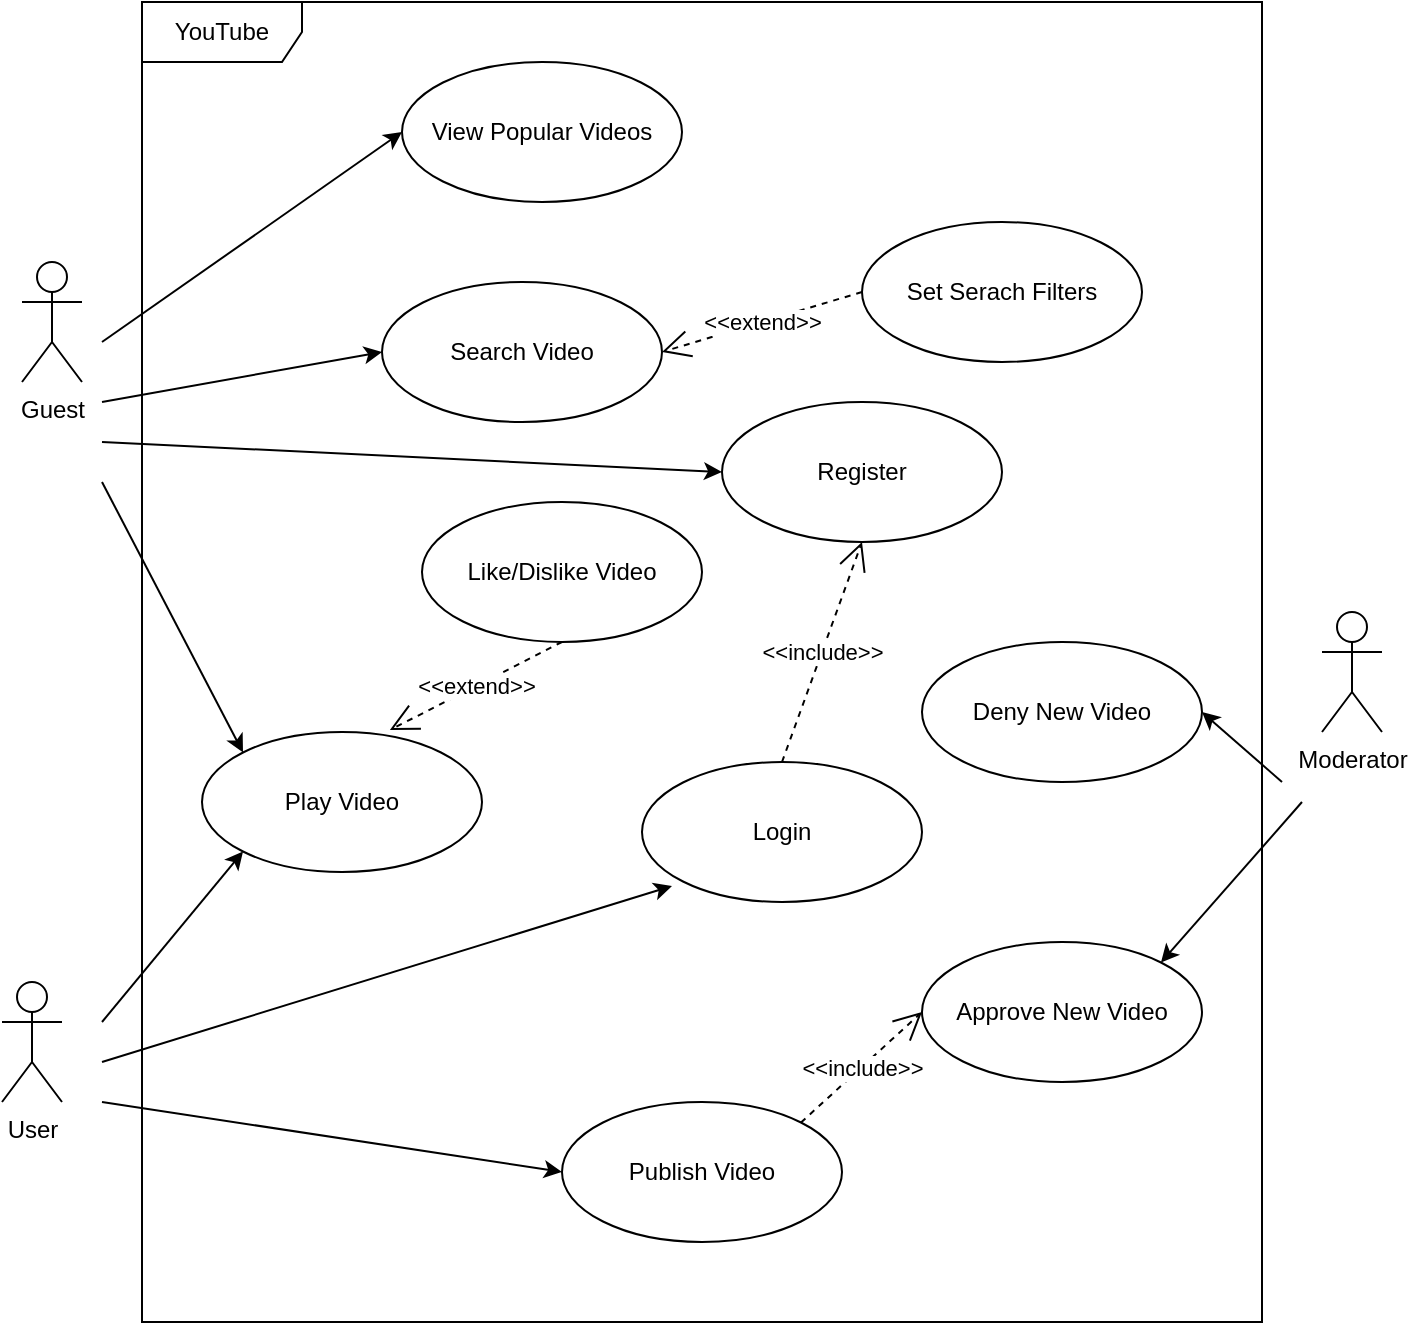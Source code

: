 <mxfile version="20.8.23" type="github" pages="2">
  <diagram name="Use Case" id="kKz40jM0O3g3SgWzmov4">
    <mxGraphModel dx="954" dy="675" grid="1" gridSize="10" guides="1" tooltips="1" connect="1" arrows="1" fold="1" page="1" pageScale="1" pageWidth="827" pageHeight="1169" math="0" shadow="0">
      <root>
        <mxCell id="0" />
        <mxCell id="1" parent="0" />
        <mxCell id="w2alraYmH5xoED8N3jX8-1" value="Guest" style="shape=umlActor;verticalLabelPosition=bottom;verticalAlign=top;html=1;" parent="1" vertex="1">
          <mxGeometry x="120" y="140" width="30" height="60" as="geometry" />
        </mxCell>
        <mxCell id="w2alraYmH5xoED8N3jX8-2" value="Moderator" style="shape=umlActor;verticalLabelPosition=bottom;verticalAlign=top;html=1;" parent="1" vertex="1">
          <mxGeometry x="770" y="315" width="30" height="60" as="geometry" />
        </mxCell>
        <mxCell id="w2alraYmH5xoED8N3jX8-3" value="User" style="shape=umlActor;verticalLabelPosition=bottom;verticalAlign=top;html=1;" parent="1" vertex="1">
          <mxGeometry x="110" y="500" width="30" height="60" as="geometry" />
        </mxCell>
        <mxCell id="w2alraYmH5xoED8N3jX8-4" value="View Popular Videos" style="ellipse;whiteSpace=wrap;html=1;" parent="1" vertex="1">
          <mxGeometry x="310" y="40" width="140" height="70" as="geometry" />
        </mxCell>
        <mxCell id="w2alraYmH5xoED8N3jX8-5" value="Register" style="ellipse;whiteSpace=wrap;html=1;" parent="1" vertex="1">
          <mxGeometry x="470" y="210" width="140" height="70" as="geometry" />
        </mxCell>
        <mxCell id="w2alraYmH5xoED8N3jX8-6" value="Login" style="ellipse;whiteSpace=wrap;html=1;" parent="1" vertex="1">
          <mxGeometry x="430" y="390" width="140" height="70" as="geometry" />
        </mxCell>
        <mxCell id="w2alraYmH5xoED8N3jX8-7" value="" style="endArrow=classic;html=1;rounded=0;entryX=0;entryY=0.5;entryDx=0;entryDy=0;" parent="1" target="w2alraYmH5xoED8N3jX8-4" edge="1">
          <mxGeometry width="50" height="50" relative="1" as="geometry">
            <mxPoint x="160" y="180" as="sourcePoint" />
            <mxPoint x="530" y="190" as="targetPoint" />
          </mxGeometry>
        </mxCell>
        <mxCell id="w2alraYmH5xoED8N3jX8-8" value="Search Video" style="ellipse;whiteSpace=wrap;html=1;" parent="1" vertex="1">
          <mxGeometry x="300" y="150" width="140" height="70" as="geometry" />
        </mxCell>
        <mxCell id="w2alraYmH5xoED8N3jX8-9" value="" style="endArrow=classic;html=1;rounded=0;entryX=0;entryY=0.5;entryDx=0;entryDy=0;" parent="1" target="w2alraYmH5xoED8N3jX8-8" edge="1">
          <mxGeometry width="50" height="50" relative="1" as="geometry">
            <mxPoint x="160" y="210" as="sourcePoint" />
            <mxPoint x="240" y="190" as="targetPoint" />
          </mxGeometry>
        </mxCell>
        <mxCell id="w2alraYmH5xoED8N3jX8-10" value="" style="endArrow=classic;html=1;rounded=0;entryX=0;entryY=0.5;entryDx=0;entryDy=0;" parent="1" target="w2alraYmH5xoED8N3jX8-5" edge="1">
          <mxGeometry width="50" height="50" relative="1" as="geometry">
            <mxPoint x="160" y="230" as="sourcePoint" />
            <mxPoint x="300" y="265" as="targetPoint" />
          </mxGeometry>
        </mxCell>
        <mxCell id="w2alraYmH5xoED8N3jX8-11" value="&amp;lt;&amp;lt;include&amp;gt;&amp;gt;" style="endArrow=open;endSize=12;dashed=1;html=1;rounded=0;exitX=0.5;exitY=0;exitDx=0;exitDy=0;entryX=0.5;entryY=1;entryDx=0;entryDy=0;" parent="1" source="w2alraYmH5xoED8N3jX8-6" target="w2alraYmH5xoED8N3jX8-5" edge="1">
          <mxGeometry width="160" relative="1" as="geometry">
            <mxPoint x="390" y="420" as="sourcePoint" />
            <mxPoint x="550" y="420" as="targetPoint" />
          </mxGeometry>
        </mxCell>
        <mxCell id="w2alraYmH5xoED8N3jX8-12" value="" style="endArrow=classic;html=1;rounded=0;entryX=0.107;entryY=0.886;entryDx=0;entryDy=0;entryPerimeter=0;" parent="1" target="w2alraYmH5xoED8N3jX8-6" edge="1">
          <mxGeometry width="50" height="50" relative="1" as="geometry">
            <mxPoint x="160" y="540" as="sourcePoint" />
            <mxPoint x="320" y="365" as="targetPoint" />
          </mxGeometry>
        </mxCell>
        <mxCell id="w2alraYmH5xoED8N3jX8-13" value="Publish Video" style="ellipse;whiteSpace=wrap;html=1;" parent="1" vertex="1">
          <mxGeometry x="390" y="560" width="140" height="70" as="geometry" />
        </mxCell>
        <mxCell id="w2alraYmH5xoED8N3jX8-14" value="" style="endArrow=classic;html=1;rounded=0;entryX=0;entryY=0.5;entryDx=0;entryDy=0;" parent="1" target="w2alraYmH5xoED8N3jX8-13" edge="1">
          <mxGeometry width="50" height="50" relative="1" as="geometry">
            <mxPoint x="160" y="560" as="sourcePoint" />
            <mxPoint x="420" y="495" as="targetPoint" />
          </mxGeometry>
        </mxCell>
        <mxCell id="w2alraYmH5xoED8N3jX8-15" value="Approve New Video" style="ellipse;whiteSpace=wrap;html=1;" parent="1" vertex="1">
          <mxGeometry x="570" y="480" width="140" height="70" as="geometry" />
        </mxCell>
        <mxCell id="w2alraYmH5xoED8N3jX8-16" value="Deny New Video" style="ellipse;whiteSpace=wrap;html=1;" parent="1" vertex="1">
          <mxGeometry x="570" y="330" width="140" height="70" as="geometry" />
        </mxCell>
        <mxCell id="w2alraYmH5xoED8N3jX8-18" value="" style="endArrow=classic;html=1;rounded=0;entryX=1;entryY=0;entryDx=0;entryDy=0;" parent="1" target="w2alraYmH5xoED8N3jX8-15" edge="1">
          <mxGeometry width="50" height="50" relative="1" as="geometry">
            <mxPoint x="760" y="410" as="sourcePoint" />
            <mxPoint x="420" y="485" as="targetPoint" />
          </mxGeometry>
        </mxCell>
        <mxCell id="w2alraYmH5xoED8N3jX8-19" value="&amp;lt;&amp;lt;include&amp;gt;&amp;gt;" style="endArrow=open;endSize=12;dashed=1;html=1;rounded=0;exitX=1;exitY=0;exitDx=0;exitDy=0;entryX=0;entryY=0.5;entryDx=0;entryDy=0;" parent="1" source="w2alraYmH5xoED8N3jX8-13" target="w2alraYmH5xoED8N3jX8-15" edge="1">
          <mxGeometry width="160" relative="1" as="geometry">
            <mxPoint x="490" y="450" as="sourcePoint" />
            <mxPoint x="390" y="400" as="targetPoint" />
          </mxGeometry>
        </mxCell>
        <mxCell id="w2alraYmH5xoED8N3jX8-20" value="Set Serach Filters" style="ellipse;whiteSpace=wrap;html=1;" parent="1" vertex="1">
          <mxGeometry x="540" y="120" width="140" height="70" as="geometry" />
        </mxCell>
        <mxCell id="w2alraYmH5xoED8N3jX8-21" value="&amp;lt;&amp;lt;extend&amp;gt;&amp;gt;" style="endArrow=open;endSize=12;dashed=1;html=1;rounded=0;exitX=0;exitY=0.5;exitDx=0;exitDy=0;entryX=1;entryY=0.5;entryDx=0;entryDy=0;" parent="1" source="w2alraYmH5xoED8N3jX8-20" target="w2alraYmH5xoED8N3jX8-8" edge="1">
          <mxGeometry width="160" relative="1" as="geometry">
            <mxPoint x="490" y="450" as="sourcePoint" />
            <mxPoint x="390" y="400" as="targetPoint" />
          </mxGeometry>
        </mxCell>
        <mxCell id="w2alraYmH5xoED8N3jX8-22" value="" style="endArrow=classic;html=1;rounded=0;entryX=1;entryY=0.5;entryDx=0;entryDy=0;" parent="1" target="w2alraYmH5xoED8N3jX8-16" edge="1">
          <mxGeometry width="50" height="50" relative="1" as="geometry">
            <mxPoint x="750" y="400" as="sourcePoint" />
            <mxPoint x="739" y="535" as="targetPoint" />
          </mxGeometry>
        </mxCell>
        <mxCell id="w2alraYmH5xoED8N3jX8-23" value="Like/Dislike Video" style="ellipse;whiteSpace=wrap;html=1;" parent="1" vertex="1">
          <mxGeometry x="320" y="260" width="140" height="70" as="geometry" />
        </mxCell>
        <mxCell id="w2alraYmH5xoED8N3jX8-24" value="Play Video" style="ellipse;whiteSpace=wrap;html=1;" parent="1" vertex="1">
          <mxGeometry x="210" y="375" width="140" height="70" as="geometry" />
        </mxCell>
        <mxCell id="w2alraYmH5xoED8N3jX8-25" value="" style="endArrow=classic;html=1;rounded=0;entryX=0;entryY=1;entryDx=0;entryDy=0;" parent="1" target="w2alraYmH5xoED8N3jX8-24" edge="1">
          <mxGeometry width="50" height="50" relative="1" as="geometry">
            <mxPoint x="160" y="520" as="sourcePoint" />
            <mxPoint x="424" y="435" as="targetPoint" />
          </mxGeometry>
        </mxCell>
        <mxCell id="w2alraYmH5xoED8N3jX8-26" value="" style="endArrow=classic;html=1;rounded=0;entryX=0;entryY=0;entryDx=0;entryDy=0;" parent="1" target="w2alraYmH5xoED8N3jX8-24" edge="1">
          <mxGeometry width="50" height="50" relative="1" as="geometry">
            <mxPoint x="160" y="250" as="sourcePoint" />
            <mxPoint x="354" y="400" as="targetPoint" />
          </mxGeometry>
        </mxCell>
        <mxCell id="w2alraYmH5xoED8N3jX8-28" value="&amp;lt;&amp;lt;extend&amp;gt;&amp;gt;" style="endArrow=open;endSize=12;dashed=1;html=1;rounded=0;exitX=0.5;exitY=1;exitDx=0;exitDy=0;entryX=0.671;entryY=-0.014;entryDx=0;entryDy=0;entryPerimeter=0;" parent="1" source="w2alraYmH5xoED8N3jX8-23" target="w2alraYmH5xoED8N3jX8-24" edge="1">
          <mxGeometry width="160" relative="1" as="geometry">
            <mxPoint x="550" y="165" as="sourcePoint" />
            <mxPoint x="450" y="195" as="targetPoint" />
          </mxGeometry>
        </mxCell>
        <mxCell id="w2alraYmH5xoED8N3jX8-29" value="YouTube" style="shape=umlFrame;whiteSpace=wrap;html=1;pointerEvents=0;width=80;height=30;" parent="1" vertex="1">
          <mxGeometry x="180" y="10" width="560" height="660" as="geometry" />
        </mxCell>
      </root>
    </mxGraphModel>
  </diagram>
  <diagram id="yUOKO2CroPijk6qew7Xr" name="Classes">
    <mxGraphModel dx="954" dy="675" grid="1" gridSize="10" guides="1" tooltips="1" connect="1" arrows="1" fold="1" page="1" pageScale="1" pageWidth="827" pageHeight="1169" math="0" shadow="0">
      <root>
        <mxCell id="0" />
        <mxCell id="1" parent="0" />
        <mxCell id="qO4vvVn3k6_E3csfropo-20" value="" style="group" vertex="1" connectable="0" parent="1">
          <mxGeometry x="50" y="100" width="400" height="380" as="geometry" />
        </mxCell>
        <mxCell id="qO4vvVn3k6_E3csfropo-1" value="Use" style="endArrow=open;endSize=12;dashed=1;html=1;rounded=0;" edge="1" parent="qO4vvVn3k6_E3csfropo-20">
          <mxGeometry width="160" relative="1" as="geometry">
            <mxPoint x="30" y="270" as="sourcePoint" />
            <mxPoint x="190" y="270" as="targetPoint" />
          </mxGeometry>
        </mxCell>
        <mxCell id="qO4vvVn3k6_E3csfropo-2" value="" style="endArrow=none;html=1;edgeStyle=orthogonalEdgeStyle;rounded=0;" edge="1" parent="qO4vvVn3k6_E3csfropo-20">
          <mxGeometry relative="1" as="geometry">
            <mxPoint x="30" y="79" as="sourcePoint" />
            <mxPoint x="190" y="79" as="targetPoint" />
          </mxGeometry>
        </mxCell>
        <mxCell id="qO4vvVn3k6_E3csfropo-3" value="parent" style="edgeLabel;resizable=0;html=1;align=left;verticalAlign=bottom;" connectable="0" vertex="1" parent="qO4vvVn3k6_E3csfropo-2">
          <mxGeometry x="-1" relative="1" as="geometry" />
        </mxCell>
        <mxCell id="qO4vvVn3k6_E3csfropo-4" value="child" style="edgeLabel;resizable=0;html=1;align=right;verticalAlign=bottom;" connectable="0" vertex="1" parent="qO4vvVn3k6_E3csfropo-2">
          <mxGeometry x="1" relative="1" as="geometry" />
        </mxCell>
        <mxCell id="qO4vvVn3k6_E3csfropo-5" value="1" style="endArrow=open;html=1;endSize=12;startArrow=diamondThin;startSize=14;startFill=0;edgeStyle=orthogonalEdgeStyle;align=left;verticalAlign=bottom;rounded=0;" edge="1" parent="qO4vvVn3k6_E3csfropo-20">
          <mxGeometry x="-1" y="3" relative="1" as="geometry">
            <mxPoint x="30" y="220" as="sourcePoint" />
            <mxPoint x="190" y="220" as="targetPoint" />
          </mxGeometry>
        </mxCell>
        <mxCell id="qO4vvVn3k6_E3csfropo-6" value="1" style="endArrow=open;html=1;endSize=12;startArrow=diamondThin;startSize=14;startFill=1;edgeStyle=orthogonalEdgeStyle;align=left;verticalAlign=bottom;rounded=0;" edge="1" parent="qO4vvVn3k6_E3csfropo-20">
          <mxGeometry x="-1" y="3" relative="1" as="geometry">
            <mxPoint x="30" y="189.5" as="sourcePoint" />
            <mxPoint x="190" y="189.5" as="targetPoint" />
          </mxGeometry>
        </mxCell>
        <mxCell id="qO4vvVn3k6_E3csfropo-7" value="Extends" style="endArrow=block;endSize=16;endFill=0;html=1;rounded=0;" edge="1" parent="qO4vvVn3k6_E3csfropo-20">
          <mxGeometry width="160" relative="1" as="geometry">
            <mxPoint x="30" y="320" as="sourcePoint" />
            <mxPoint x="190" y="320" as="targetPoint" />
          </mxGeometry>
        </mxCell>
        <mxCell id="qO4vvVn3k6_E3csfropo-8" value="" style="endArrow=block;startArrow=block;endFill=1;startFill=1;html=1;rounded=0;" edge="1" parent="qO4vvVn3k6_E3csfropo-20">
          <mxGeometry width="160" relative="1" as="geometry">
            <mxPoint x="30" y="129" as="sourcePoint" />
            <mxPoint x="190" y="129" as="targetPoint" />
          </mxGeometry>
        </mxCell>
        <mxCell id="qO4vvVn3k6_E3csfropo-10" value="" style="endArrow=block;dashed=1;endFill=0;endSize=12;html=1;rounded=0;" edge="1" parent="qO4vvVn3k6_E3csfropo-20">
          <mxGeometry width="160" relative="1" as="geometry">
            <mxPoint x="30" y="350" as="sourcePoint" />
            <mxPoint x="190" y="350" as="targetPoint" />
          </mxGeometry>
        </mxCell>
        <mxCell id="qO4vvVn3k6_E3csfropo-11" value="" style="endArrow=open;endFill=1;endSize=12;html=1;rounded=0;" edge="1" parent="qO4vvVn3k6_E3csfropo-20">
          <mxGeometry width="160" relative="1" as="geometry">
            <mxPoint x="30" y="99" as="sourcePoint" />
            <mxPoint x="190" y="99" as="targetPoint" />
          </mxGeometry>
        </mxCell>
        <mxCell id="qO4vvVn3k6_E3csfropo-13" value="Relationship Types" style="shape=umlFrame;whiteSpace=wrap;html=1;pointerEvents=0;width=130;height=40;" vertex="1" parent="qO4vvVn3k6_E3csfropo-20">
          <mxGeometry width="400" height="380" as="geometry" />
        </mxCell>
        <mxCell id="qO4vvVn3k6_E3csfropo-15" value="звʼязки асоціативні, &lt;br&gt;кількісний звʼязок&lt;br&gt;між двома класами" style="text;html=1;align=center;verticalAlign=middle;resizable=0;points=[];autosize=1;strokeColor=none;fillColor=none;" vertex="1" parent="qO4vvVn3k6_E3csfropo-20">
          <mxGeometry x="210" y="70" width="140" height="60" as="geometry" />
        </mxCell>
        <mxCell id="qO4vvVn3k6_E3csfropo-17" value="звʼязок композиції &lt;br&gt;та&lt;br&gt;агрегації обʼєктів" style="text;html=1;align=center;verticalAlign=middle;resizable=0;points=[];autosize=1;strokeColor=none;fillColor=none;" vertex="1" parent="qO4vvVn3k6_E3csfropo-20">
          <mxGeometry x="215" y="170" width="130" height="60" as="geometry" />
        </mxCell>
        <mxCell id="qO4vvVn3k6_E3csfropo-18" value="звʼязок наслідування &lt;br&gt;або &lt;br&gt;реалізація інтерфейсу" style="text;html=1;align=center;verticalAlign=middle;resizable=0;points=[];autosize=1;strokeColor=none;fillColor=none;" vertex="1" parent="qO4vvVn3k6_E3csfropo-20">
          <mxGeometry x="215" y="300" width="150" height="60" as="geometry" />
        </mxCell>
        <mxCell id="qO4vvVn3k6_E3csfropo-19" value="звʼязок залежності обʼктів" style="text;html=1;align=center;verticalAlign=middle;resizable=0;points=[];autosize=1;strokeColor=none;fillColor=none;" vertex="1" parent="qO4vvVn3k6_E3csfropo-20">
          <mxGeometry x="205" y="255" width="170" height="30" as="geometry" />
        </mxCell>
        <mxCell id="qO4vvVn3k6_E3csfropo-21" value="Transport" style="swimlane;fontStyle=1;align=center;verticalAlign=top;childLayout=stackLayout;horizontal=1;startSize=26;horizontalStack=0;resizeParent=1;resizeParentMax=0;resizeLast=0;collapsible=1;marginBottom=0;" vertex="1" parent="1">
          <mxGeometry x="290" y="540" width="160" height="216" as="geometry" />
        </mxCell>
        <mxCell id="qO4vvVn3k6_E3csfropo-22" value="- model: string" style="text;strokeColor=none;fillColor=none;align=left;verticalAlign=top;spacingLeft=4;spacingRight=4;overflow=hidden;rotatable=0;points=[[0,0.5],[1,0.5]];portConstraint=eastwest;" vertex="1" parent="qO4vvVn3k6_E3csfropo-21">
          <mxGeometry y="26" width="160" height="26" as="geometry" />
        </mxCell>
        <mxCell id="qO4vvVn3k6_E3csfropo-28" value="- color: string" style="text;strokeColor=none;fillColor=none;align=left;verticalAlign=top;spacingLeft=4;spacingRight=4;overflow=hidden;rotatable=0;points=[[0,0.5],[1,0.5]];portConstraint=eastwest;" vertex="1" parent="qO4vvVn3k6_E3csfropo-21">
          <mxGeometry y="52" width="160" height="26" as="geometry" />
        </mxCell>
        <mxCell id="qO4vvVn3k6_E3csfropo-29" value="- year: int" style="text;strokeColor=none;fillColor=none;align=left;verticalAlign=top;spacingLeft=4;spacingRight=4;overflow=hidden;rotatable=0;points=[[0,0.5],[1,0.5]];portConstraint=eastwest;" vertex="1" parent="qO4vvVn3k6_E3csfropo-21">
          <mxGeometry y="78" width="160" height="26" as="geometry" />
        </mxCell>
        <mxCell id="qO4vvVn3k6_E3csfropo-58" value="- engine: Engine" style="text;strokeColor=none;fillColor=none;align=left;verticalAlign=top;spacingLeft=4;spacingRight=4;overflow=hidden;rotatable=0;points=[[0,0.5],[1,0.5]];portConstraint=eastwest;" vertex="1" parent="qO4vvVn3k6_E3csfropo-21">
          <mxGeometry y="104" width="160" height="26" as="geometry" />
        </mxCell>
        <mxCell id="qO4vvVn3k6_E3csfropo-23" value="" style="line;strokeWidth=1;fillColor=none;align=left;verticalAlign=middle;spacingTop=-1;spacingLeft=3;spacingRight=3;rotatable=0;labelPosition=right;points=[];portConstraint=eastwest;strokeColor=inherit;" vertex="1" parent="qO4vvVn3k6_E3csfropo-21">
          <mxGeometry y="130" width="160" height="8" as="geometry" />
        </mxCell>
        <mxCell id="qO4vvVn3k6_E3csfropo-24" value="+ ctor(model: model)" style="text;strokeColor=none;fillColor=none;align=left;verticalAlign=top;spacingLeft=4;spacingRight=4;overflow=hidden;rotatable=0;points=[[0,0.5],[1,0.5]];portConstraint=eastwest;" vertex="1" parent="qO4vvVn3k6_E3csfropo-21">
          <mxGeometry y="138" width="160" height="26" as="geometry" />
        </mxCell>
        <mxCell id="qO4vvVn3k6_E3csfropo-30" value="+ SetColor(value: string)" style="text;strokeColor=none;fillColor=none;align=left;verticalAlign=top;spacingLeft=4;spacingRight=4;overflow=hidden;rotatable=0;points=[[0,0.5],[1,0.5]];portConstraint=eastwest;" vertex="1" parent="qO4vvVn3k6_E3csfropo-21">
          <mxGeometry y="164" width="160" height="26" as="geometry" />
        </mxCell>
        <mxCell id="qO4vvVn3k6_E3csfropo-31" value="+ Show() { const, virtual }" style="text;strokeColor=none;fillColor=none;align=left;verticalAlign=top;spacingLeft=4;spacingRight=4;overflow=hidden;rotatable=0;points=[[0,0.5],[1,0.5]];portConstraint=eastwest;" vertex="1" parent="qO4vvVn3k6_E3csfropo-21">
          <mxGeometry y="190" width="160" height="26" as="geometry" />
        </mxCell>
        <mxCell id="qO4vvVn3k6_E3csfropo-27" value="" style="group" vertex="1" connectable="0" parent="1">
          <mxGeometry x="500" y="340" width="105" height="117" as="geometry" />
        </mxCell>
        <mxCell id="qO4vvVn3k6_E3csfropo-25" value="Access Specifiers" style="shape=umlFrame;whiteSpace=wrap;html=1;pointerEvents=0;width=75;height=37;" vertex="1" parent="qO4vvVn3k6_E3csfropo-27">
          <mxGeometry width="105" height="117" as="geometry" />
        </mxCell>
        <mxCell id="qO4vvVn3k6_E3csfropo-26" value="&lt;div style=&quot;text-align: left;&quot;&gt;- private&lt;/div&gt;&lt;div style=&quot;text-align: left;&quot;&gt;+ public&lt;/div&gt;&lt;div style=&quot;text-align: left;&quot;&gt;# protected&lt;/div&gt;" style="text;html=1;align=center;verticalAlign=middle;resizable=0;points=[];autosize=1;strokeColor=none;fillColor=none;" vertex="1" parent="qO4vvVn3k6_E3csfropo-27">
          <mxGeometry x="12.5" y="47" width="80" height="60" as="geometry" />
        </mxCell>
        <mxCell id="qO4vvVn3k6_E3csfropo-32" value="Bus" style="swimlane;fontStyle=1;align=center;verticalAlign=top;childLayout=stackLayout;horizontal=1;startSize=26;horizontalStack=0;resizeParent=1;resizeParentMax=0;resizeLast=0;collapsible=1;marginBottom=0;" vertex="1" parent="1">
          <mxGeometry x="160" y="840" width="190" height="164" as="geometry" />
        </mxCell>
        <mxCell id="qO4vvVn3k6_E3csfropo-45" value="- places: int" style="text;strokeColor=none;fillColor=none;align=left;verticalAlign=top;spacingLeft=4;spacingRight=4;overflow=hidden;rotatable=0;points=[[0,0.5],[1,0.5]];portConstraint=eastwest;" vertex="1" parent="qO4vvVn3k6_E3csfropo-32">
          <mxGeometry y="26" width="190" height="26" as="geometry" />
        </mxCell>
        <mxCell id="qO4vvVn3k6_E3csfropo-82" value="- route: int" style="text;strokeColor=none;fillColor=none;align=left;verticalAlign=top;spacingLeft=4;spacingRight=4;overflow=hidden;rotatable=0;points=[[0,0.5],[1,0.5]];portConstraint=eastwest;" vertex="1" parent="qO4vvVn3k6_E3csfropo-32">
          <mxGeometry y="52" width="190" height="26" as="geometry" />
        </mxCell>
        <mxCell id="qO4vvVn3k6_E3csfropo-33" value="- passengers: vector&lt;Passenger&gt;" style="text;strokeColor=none;fillColor=none;align=left;verticalAlign=top;spacingLeft=4;spacingRight=4;overflow=hidden;rotatable=0;points=[[0,0.5],[1,0.5]];portConstraint=eastwest;" vertex="1" parent="qO4vvVn3k6_E3csfropo-32">
          <mxGeometry y="78" width="190" height="26" as="geometry" />
        </mxCell>
        <mxCell id="qO4vvVn3k6_E3csfropo-34" value="" style="line;strokeWidth=1;fillColor=none;align=left;verticalAlign=middle;spacingTop=-1;spacingLeft=3;spacingRight=3;rotatable=0;labelPosition=right;points=[];portConstraint=eastwest;strokeColor=inherit;" vertex="1" parent="qO4vvVn3k6_E3csfropo-32">
          <mxGeometry y="104" width="190" height="8" as="geometry" />
        </mxCell>
        <mxCell id="qO4vvVn3k6_E3csfropo-47" value="+ ctor()" style="text;strokeColor=none;fillColor=none;align=left;verticalAlign=top;spacingLeft=4;spacingRight=4;overflow=hidden;rotatable=0;points=[[0,0.5],[1,0.5]];portConstraint=eastwest;" vertex="1" parent="qO4vvVn3k6_E3csfropo-32">
          <mxGeometry y="112" width="190" height="26" as="geometry" />
        </mxCell>
        <mxCell id="qO4vvVn3k6_E3csfropo-35" value="+ Show() { const, override }" style="text;strokeColor=none;fillColor=none;align=left;verticalAlign=top;spacingLeft=4;spacingRight=4;overflow=hidden;rotatable=0;points=[[0,0.5],[1,0.5]];portConstraint=eastwest;" vertex="1" parent="qO4vvVn3k6_E3csfropo-32">
          <mxGeometry y="138" width="190" height="26" as="geometry" />
        </mxCell>
        <mxCell id="qO4vvVn3k6_E3csfropo-36" value="Airplane" style="swimlane;fontStyle=1;align=center;verticalAlign=top;childLayout=stackLayout;horizontal=1;startSize=26;horizontalStack=0;resizeParent=1;resizeParentMax=0;resizeLast=0;collapsible=1;marginBottom=0;" vertex="1" parent="1">
          <mxGeometry x="414" y="840" width="160" height="164" as="geometry" />
        </mxCell>
        <mxCell id="qO4vvVn3k6_E3csfropo-37" value="- flyHeight: double" style="text;strokeColor=none;fillColor=none;align=left;verticalAlign=top;spacingLeft=4;spacingRight=4;overflow=hidden;rotatable=0;points=[[0,0.5],[1,0.5]];portConstraint=eastwest;" vertex="1" parent="qO4vvVn3k6_E3csfropo-36">
          <mxGeometry y="26" width="160" height="26" as="geometry" />
        </mxCell>
        <mxCell id="qO4vvVn3k6_E3csfropo-55" value="- primary: Pilot&#xa;" style="text;strokeColor=none;fillColor=none;align=left;verticalAlign=top;spacingLeft=4;spacingRight=4;overflow=hidden;rotatable=0;points=[[0,0.5],[1,0.5]];portConstraint=eastwest;" vertex="1" parent="qO4vvVn3k6_E3csfropo-36">
          <mxGeometry y="52" width="160" height="26" as="geometry" />
        </mxCell>
        <mxCell id="qO4vvVn3k6_E3csfropo-56" value="- secondary: Pilot&#xa;" style="text;strokeColor=none;fillColor=none;align=left;verticalAlign=top;spacingLeft=4;spacingRight=4;overflow=hidden;rotatable=0;points=[[0,0.5],[1,0.5]];portConstraint=eastwest;" vertex="1" parent="qO4vvVn3k6_E3csfropo-36">
          <mxGeometry y="78" width="160" height="26" as="geometry" />
        </mxCell>
        <mxCell id="qO4vvVn3k6_E3csfropo-38" value="" style="line;strokeWidth=1;fillColor=none;align=left;verticalAlign=middle;spacingTop=-1;spacingLeft=3;spacingRight=3;rotatable=0;labelPosition=right;points=[];portConstraint=eastwest;strokeColor=inherit;" vertex="1" parent="qO4vvVn3k6_E3csfropo-36">
          <mxGeometry y="104" width="160" height="8" as="geometry" />
        </mxCell>
        <mxCell id="qO4vvVn3k6_E3csfropo-39" value="+ ctor()" style="text;strokeColor=none;fillColor=none;align=left;verticalAlign=top;spacingLeft=4;spacingRight=4;overflow=hidden;rotatable=0;points=[[0,0.5],[1,0.5]];portConstraint=eastwest;" vertex="1" parent="qO4vvVn3k6_E3csfropo-36">
          <mxGeometry y="112" width="160" height="26" as="geometry" />
        </mxCell>
        <mxCell id="qO4vvVn3k6_E3csfropo-49" value="+ Show() { const, override }" style="text;strokeColor=none;fillColor=none;align=left;verticalAlign=top;spacingLeft=4;spacingRight=4;overflow=hidden;rotatable=0;points=[[0,0.5],[1,0.5]];portConstraint=eastwest;" vertex="1" parent="qO4vvVn3k6_E3csfropo-36">
          <mxGeometry y="138" width="160" height="26" as="geometry" />
        </mxCell>
        <mxCell id="qO4vvVn3k6_E3csfropo-40" value="Extends" style="endArrow=block;endSize=16;endFill=0;html=1;rounded=0;exitX=0.5;exitY=0;exitDx=0;exitDy=0;" edge="1" parent="1" source="qO4vvVn3k6_E3csfropo-32" target="qO4vvVn3k6_E3csfropo-31">
          <mxGeometry width="160" relative="1" as="geometry">
            <mxPoint x="210" y="800" as="sourcePoint" />
            <mxPoint x="336" y="730" as="targetPoint" />
          </mxGeometry>
        </mxCell>
        <mxCell id="qO4vvVn3k6_E3csfropo-41" value="Extends" style="endArrow=block;endSize=16;endFill=0;html=1;rounded=0;exitX=0.5;exitY=0;exitDx=0;exitDy=0;" edge="1" parent="1" source="qO4vvVn3k6_E3csfropo-36" target="qO4vvVn3k6_E3csfropo-31">
          <mxGeometry width="160" relative="1" as="geometry">
            <mxPoint x="210" y="860" as="sourcePoint" />
            <mxPoint x="370" y="741" as="targetPoint" />
          </mxGeometry>
        </mxCell>
        <mxCell id="qO4vvVn3k6_E3csfropo-50" value="Pilot" style="swimlane;fontStyle=1;align=center;verticalAlign=top;childLayout=stackLayout;horizontal=1;startSize=26;horizontalStack=0;resizeParent=1;resizeParentMax=0;resizeLast=0;collapsible=1;marginBottom=0;" vertex="1" parent="1">
          <mxGeometry x="610" y="630" width="160" height="112" as="geometry" />
        </mxCell>
        <mxCell id="qO4vvVn3k6_E3csfropo-51" value="- fullName: string" style="text;strokeColor=none;fillColor=none;align=left;verticalAlign=top;spacingLeft=4;spacingRight=4;overflow=hidden;rotatable=0;points=[[0,0.5],[1,0.5]];portConstraint=eastwest;" vertex="1" parent="qO4vvVn3k6_E3csfropo-50">
          <mxGeometry y="26" width="160" height="26" as="geometry" />
        </mxCell>
        <mxCell id="qO4vvVn3k6_E3csfropo-54" value="- experience: long" style="text;strokeColor=none;fillColor=none;align=left;verticalAlign=top;spacingLeft=4;spacingRight=4;overflow=hidden;rotatable=0;points=[[0,0.5],[1,0.5]];portConstraint=eastwest;" vertex="1" parent="qO4vvVn3k6_E3csfropo-50">
          <mxGeometry y="52" width="160" height="26" as="geometry" />
        </mxCell>
        <mxCell id="qO4vvVn3k6_E3csfropo-52" value="" style="line;strokeWidth=1;fillColor=none;align=left;verticalAlign=middle;spacingTop=-1;spacingLeft=3;spacingRight=3;rotatable=0;labelPosition=right;points=[];portConstraint=eastwest;strokeColor=inherit;" vertex="1" parent="qO4vvVn3k6_E3csfropo-50">
          <mxGeometry y="78" width="160" height="8" as="geometry" />
        </mxCell>
        <mxCell id="qO4vvVn3k6_E3csfropo-53" value="+ ctor(name)" style="text;strokeColor=none;fillColor=none;align=left;verticalAlign=top;spacingLeft=4;spacingRight=4;overflow=hidden;rotatable=0;points=[[0,0.5],[1,0.5]];portConstraint=eastwest;" vertex="1" parent="qO4vvVn3k6_E3csfropo-50">
          <mxGeometry y="86" width="160" height="26" as="geometry" />
        </mxCell>
        <mxCell id="qO4vvVn3k6_E3csfropo-57" value="2" style="endArrow=open;html=1;endSize=12;startArrow=diamondThin;startSize=14;startFill=0;edgeStyle=orthogonalEdgeStyle;align=left;verticalAlign=bottom;rounded=0;exitX=1;exitY=0.5;exitDx=0;exitDy=0;entryX=0.463;entryY=1.038;entryDx=0;entryDy=0;entryPerimeter=0;" edge="1" parent="1" source="qO4vvVn3k6_E3csfropo-55" target="qO4vvVn3k6_E3csfropo-53">
          <mxGeometry x="-0.956" y="5" relative="1" as="geometry">
            <mxPoint x="600" y="900" as="sourcePoint" />
            <mxPoint x="760" y="900" as="targetPoint" />
            <mxPoint as="offset" />
          </mxGeometry>
        </mxCell>
        <mxCell id="qO4vvVn3k6_E3csfropo-59" value="Engine" style="swimlane;fontStyle=1;align=center;verticalAlign=top;childLayout=stackLayout;horizontal=1;startSize=26;horizontalStack=0;resizeParent=1;resizeParentMax=0;resizeLast=0;collapsible=1;marginBottom=0;" vertex="1" parent="1">
          <mxGeometry x="40" y="560" width="160" height="112" as="geometry" />
        </mxCell>
        <mxCell id="qO4vvVn3k6_E3csfropo-64" value="- power: float" style="text;strokeColor=none;fillColor=none;align=left;verticalAlign=top;spacingLeft=4;spacingRight=4;overflow=hidden;rotatable=0;points=[[0,0.5],[1,0.5]];portConstraint=eastwest;" vertex="1" parent="qO4vvVn3k6_E3csfropo-59">
          <mxGeometry y="26" width="160" height="26" as="geometry" />
        </mxCell>
        <mxCell id="qO4vvVn3k6_E3csfropo-60" value="- isActive: bool" style="text;strokeColor=none;fillColor=none;align=left;verticalAlign=top;spacingLeft=4;spacingRight=4;overflow=hidden;rotatable=0;points=[[0,0.5],[1,0.5]];portConstraint=eastwest;" vertex="1" parent="qO4vvVn3k6_E3csfropo-59">
          <mxGeometry y="52" width="160" height="26" as="geometry" />
        </mxCell>
        <mxCell id="qO4vvVn3k6_E3csfropo-61" value="" style="line;strokeWidth=1;fillColor=none;align=left;verticalAlign=middle;spacingTop=-1;spacingLeft=3;spacingRight=3;rotatable=0;labelPosition=right;points=[];portConstraint=eastwest;strokeColor=inherit;" vertex="1" parent="qO4vvVn3k6_E3csfropo-59">
          <mxGeometry y="78" width="160" height="8" as="geometry" />
        </mxCell>
        <mxCell id="qO4vvVn3k6_E3csfropo-62" value="+ ctor()" style="text;strokeColor=none;fillColor=none;align=left;verticalAlign=top;spacingLeft=4;spacingRight=4;overflow=hidden;rotatable=0;points=[[0,0.5],[1,0.5]];portConstraint=eastwest;" vertex="1" parent="qO4vvVn3k6_E3csfropo-59">
          <mxGeometry y="86" width="160" height="26" as="geometry" />
        </mxCell>
        <mxCell id="qO4vvVn3k6_E3csfropo-67" value="1" style="endArrow=open;html=1;endSize=12;startArrow=diamondThin;startSize=14;startFill=1;edgeStyle=orthogonalEdgeStyle;align=left;verticalAlign=bottom;rounded=0;exitX=0;exitY=0.5;exitDx=0;exitDy=0;entryX=1.006;entryY=0.152;entryDx=0;entryDy=0;entryPerimeter=0;" edge="1" parent="1" source="qO4vvVn3k6_E3csfropo-58" target="qO4vvVn3k6_E3csfropo-59">
          <mxGeometry x="-0.763" y="-7" relative="1" as="geometry">
            <mxPoint x="180" y="750" as="sourcePoint" />
            <mxPoint x="340" y="750" as="targetPoint" />
            <mxPoint as="offset" />
          </mxGeometry>
        </mxCell>
        <mxCell id="qO4vvVn3k6_E3csfropo-68" value="Passenger" style="swimlane;fontStyle=1;align=center;verticalAlign=top;childLayout=stackLayout;horizontal=1;startSize=26;horizontalStack=0;resizeParent=1;resizeParentMax=0;resizeLast=0;collapsible=1;marginBottom=0;" vertex="1" parent="1">
          <mxGeometry x="60" y="1040" width="160" height="112" as="geometry" />
        </mxCell>
        <mxCell id="qO4vvVn3k6_E3csfropo-72" value="- name: string" style="text;strokeColor=none;fillColor=none;align=left;verticalAlign=top;spacingLeft=4;spacingRight=4;overflow=hidden;rotatable=0;points=[[0,0.5],[1,0.5]];portConstraint=eastwest;" vertex="1" parent="qO4vvVn3k6_E3csfropo-68">
          <mxGeometry y="26" width="160" height="26" as="geometry" />
        </mxCell>
        <mxCell id="qO4vvVn3k6_E3csfropo-69" value="- privilege: bool" style="text;strokeColor=none;fillColor=none;align=left;verticalAlign=top;spacingLeft=4;spacingRight=4;overflow=hidden;rotatable=0;points=[[0,0.5],[1,0.5]];portConstraint=eastwest;" vertex="1" parent="qO4vvVn3k6_E3csfropo-68">
          <mxGeometry y="52" width="160" height="26" as="geometry" />
        </mxCell>
        <mxCell id="qO4vvVn3k6_E3csfropo-70" value="" style="line;strokeWidth=1;fillColor=none;align=left;verticalAlign=middle;spacingTop=-1;spacingLeft=3;spacingRight=3;rotatable=0;labelPosition=right;points=[];portConstraint=eastwest;strokeColor=inherit;" vertex="1" parent="qO4vvVn3k6_E3csfropo-68">
          <mxGeometry y="78" width="160" height="8" as="geometry" />
        </mxCell>
        <mxCell id="qO4vvVn3k6_E3csfropo-71" value="+ ctor()" style="text;strokeColor=none;fillColor=none;align=left;verticalAlign=top;spacingLeft=4;spacingRight=4;overflow=hidden;rotatable=0;points=[[0,0.5],[1,0.5]];portConstraint=eastwest;" vertex="1" parent="qO4vvVn3k6_E3csfropo-68">
          <mxGeometry y="86" width="160" height="26" as="geometry" />
        </mxCell>
        <mxCell id="qO4vvVn3k6_E3csfropo-77" value="" style="endArrow=block;startArrow=block;endFill=1;startFill=1;html=1;rounded=0;exitX=-0.012;exitY=0.123;exitDx=0;exitDy=0;exitPerimeter=0;entryX=0.25;entryY=0;entryDx=0;entryDy=0;" edge="1" parent="1" source="qO4vvVn3k6_E3csfropo-32" target="qO4vvVn3k6_E3csfropo-68">
          <mxGeometry width="160" relative="1" as="geometry">
            <mxPoint x="30" y="1010" as="sourcePoint" />
            <mxPoint x="190" y="1010" as="targetPoint" />
            <Array as="points">
              <mxPoint x="100" y="860" />
            </Array>
          </mxGeometry>
        </mxCell>
        <mxCell id="qO4vvVn3k6_E3csfropo-78" value="1" style="text;html=1;align=center;verticalAlign=middle;resizable=0;points=[];autosize=1;strokeColor=none;fillColor=none;" vertex="1" parent="1">
          <mxGeometry x="130" y="830" width="30" height="30" as="geometry" />
        </mxCell>
        <mxCell id="qO4vvVn3k6_E3csfropo-79" value="*" style="text;html=1;align=center;verticalAlign=middle;resizable=0;points=[];autosize=1;strokeColor=none;fillColor=none;" vertex="1" parent="1">
          <mxGeometry x="100" y="1010" width="30" height="30" as="geometry" />
        </mxCell>
      </root>
    </mxGraphModel>
  </diagram>
</mxfile>

